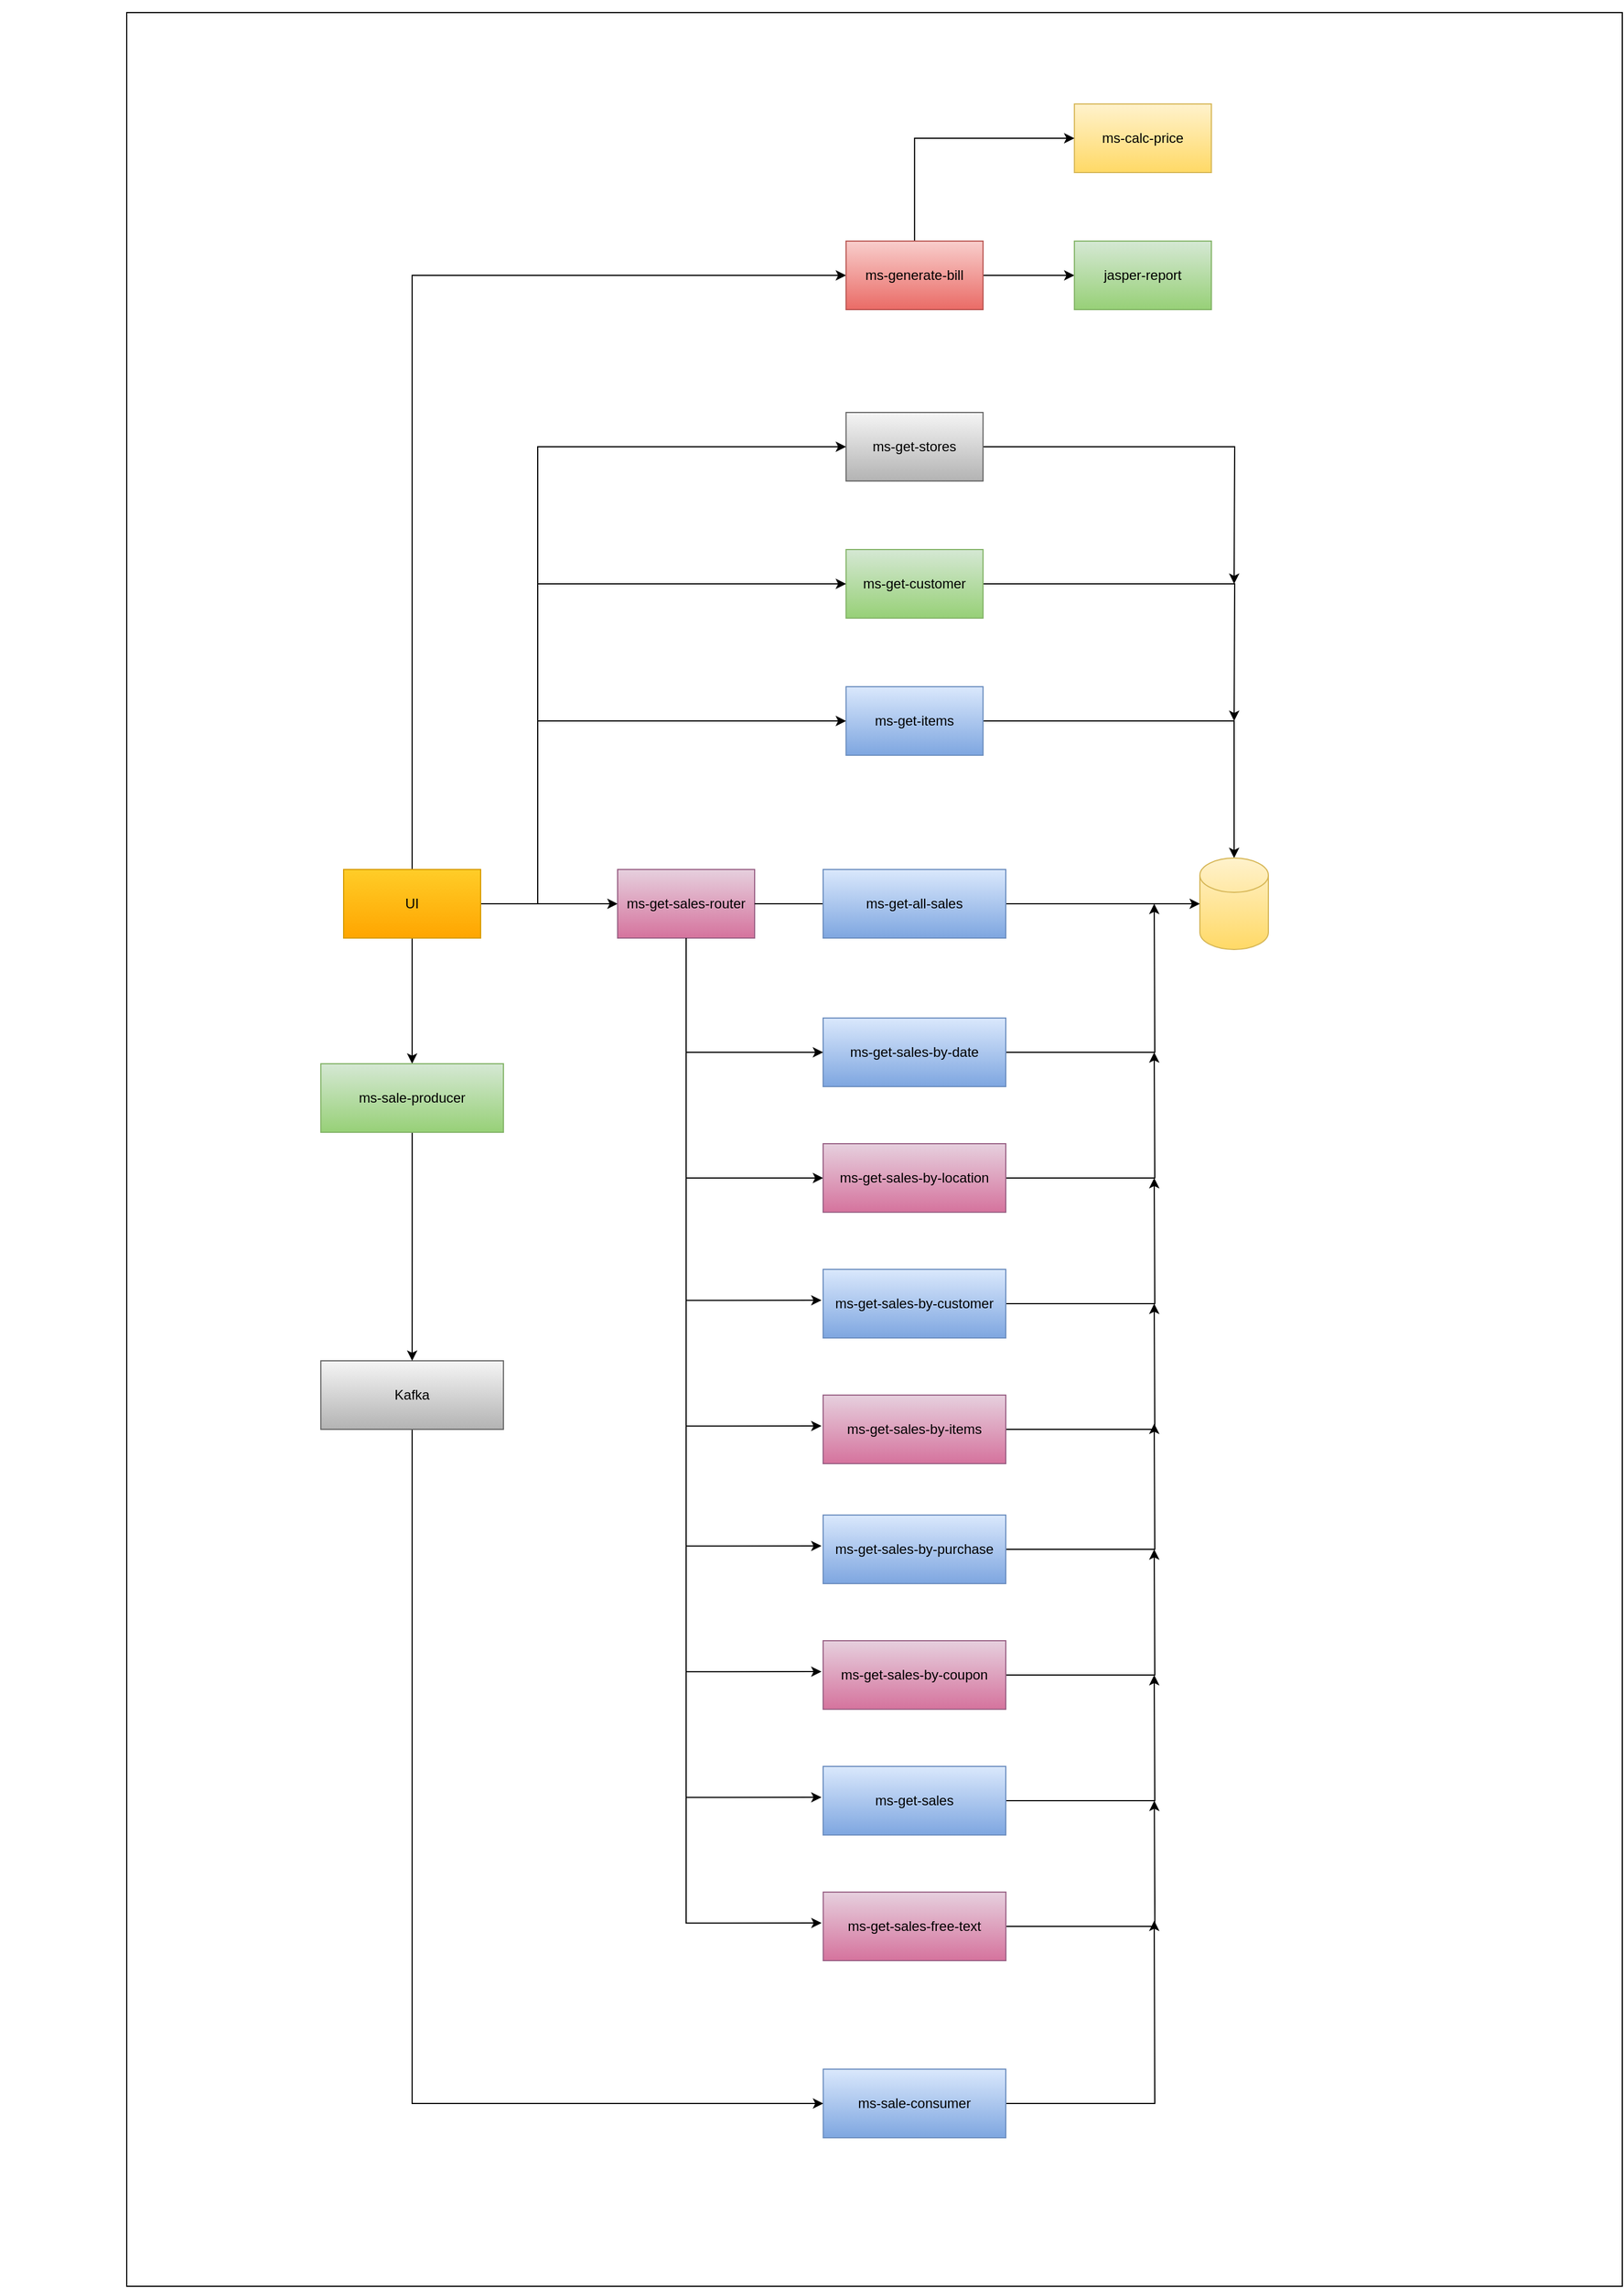 <mxfile version="22.0.6" type="device">
  <diagram name="Page-1" id="LnwlIgTbzqFxvhUvmdAp">
    <mxGraphModel dx="1242" dy="746" grid="1" gridSize="10" guides="1" tooltips="1" connect="1" arrows="1" fold="1" page="1" pageScale="1" pageWidth="1920" pageHeight="1200" math="0" shadow="0">
      <root>
        <mxCell id="0" />
        <mxCell id="1" parent="0" />
        <mxCell id="n_p32m99cEEpmiuZ1xKt-49" value="" style="rounded=0;whiteSpace=wrap;html=1;" parent="1" vertex="1">
          <mxGeometry x="110" y="10" width="1310" height="1990" as="geometry" />
        </mxCell>
        <mxCell id="n_p32m99cEEpmiuZ1xKt-35" style="edgeStyle=orthogonalEdgeStyle;rounded=0;orthogonalLoop=1;jettySize=auto;html=1;" parent="1" source="k_AekQBZjhVLjZ5sFI8h-2" edge="1">
          <mxGeometry relative="1" as="geometry">
            <mxPoint x="1080" y="510" as="targetPoint" />
          </mxGeometry>
        </mxCell>
        <mxCell id="k_AekQBZjhVLjZ5sFI8h-2" value="ms-get-stores" style="rounded=0;whiteSpace=wrap;html=1;fillColor=#f5f5f5;gradientColor=#b3b3b3;strokeColor=#666666;" parent="1" vertex="1">
          <mxGeometry x="740.09" y="360" width="120" height="60" as="geometry" />
        </mxCell>
        <mxCell id="n_p32m99cEEpmiuZ1xKt-33" style="edgeStyle=orthogonalEdgeStyle;rounded=0;orthogonalLoop=1;jettySize=auto;html=1;" parent="1" source="k_AekQBZjhVLjZ5sFI8h-3" edge="1">
          <mxGeometry relative="1" as="geometry">
            <mxPoint x="1080" y="630" as="targetPoint" />
          </mxGeometry>
        </mxCell>
        <mxCell id="k_AekQBZjhVLjZ5sFI8h-3" value="ms-get-customer" style="rounded=0;whiteSpace=wrap;html=1;fillColor=#d5e8d4;gradientColor=#97d077;strokeColor=#82b366;" parent="1" vertex="1">
          <mxGeometry x="740.09" y="480" width="120" height="60" as="geometry" />
        </mxCell>
        <mxCell id="n_p32m99cEEpmiuZ1xKt-31" style="edgeStyle=orthogonalEdgeStyle;rounded=0;orthogonalLoop=1;jettySize=auto;html=1;" parent="1" source="k_AekQBZjhVLjZ5sFI8h-4" target="k_AekQBZjhVLjZ5sFI8h-16" edge="1">
          <mxGeometry relative="1" as="geometry" />
        </mxCell>
        <mxCell id="k_AekQBZjhVLjZ5sFI8h-4" value="ms-get-items" style="rounded=0;whiteSpace=wrap;html=1;fillColor=#dae8fc;gradientColor=#7ea6e0;strokeColor=#6c8ebf;" parent="1" vertex="1">
          <mxGeometry x="740.09" y="600" width="120" height="60" as="geometry" />
        </mxCell>
        <mxCell id="k_AekQBZjhVLjZ5sFI8h-5" value="ms-calc-price" style="rounded=0;whiteSpace=wrap;html=1;fillColor=#fff2cc;gradientColor=#ffd966;strokeColor=#d6b656;" parent="1" vertex="1">
          <mxGeometry x="940.09" y="90" width="120" height="60" as="geometry" />
        </mxCell>
        <mxCell id="n_p32m99cEEpmiuZ1xKt-2" style="edgeStyle=orthogonalEdgeStyle;rounded=0;orthogonalLoop=1;jettySize=auto;html=1;entryX=0;entryY=0.5;entryDx=0;entryDy=0;" parent="1" source="k_AekQBZjhVLjZ5sFI8h-6" target="n_p32m99cEEpmiuZ1xKt-1" edge="1">
          <mxGeometry relative="1" as="geometry" />
        </mxCell>
        <mxCell id="n_p32m99cEEpmiuZ1xKt-30" style="edgeStyle=orthogonalEdgeStyle;rounded=0;orthogonalLoop=1;jettySize=auto;html=1;entryX=0;entryY=0.5;entryDx=0;entryDy=0;" parent="1" target="k_AekQBZjhVLjZ5sFI8h-4" edge="1">
          <mxGeometry relative="1" as="geometry">
            <mxPoint x="420" y="790" as="sourcePoint" />
            <Array as="points">
              <mxPoint x="470" y="790" />
              <mxPoint x="470" y="630" />
            </Array>
          </mxGeometry>
        </mxCell>
        <mxCell id="n_p32m99cEEpmiuZ1xKt-32" style="edgeStyle=orthogonalEdgeStyle;rounded=0;orthogonalLoop=1;jettySize=auto;html=1;entryX=0;entryY=0.5;entryDx=0;entryDy=0;" parent="1" source="k_AekQBZjhVLjZ5sFI8h-6" target="k_AekQBZjhVLjZ5sFI8h-3" edge="1">
          <mxGeometry relative="1" as="geometry">
            <Array as="points">
              <mxPoint x="470" y="790" />
              <mxPoint x="470" y="510" />
            </Array>
          </mxGeometry>
        </mxCell>
        <mxCell id="n_p32m99cEEpmiuZ1xKt-34" style="edgeStyle=orthogonalEdgeStyle;rounded=0;orthogonalLoop=1;jettySize=auto;html=1;entryX=0;entryY=0.5;entryDx=0;entryDy=0;" parent="1" source="k_AekQBZjhVLjZ5sFI8h-6" target="k_AekQBZjhVLjZ5sFI8h-2" edge="1">
          <mxGeometry relative="1" as="geometry">
            <Array as="points">
              <mxPoint x="470" y="790" />
              <mxPoint x="470" y="390" />
            </Array>
          </mxGeometry>
        </mxCell>
        <mxCell id="n_p32m99cEEpmiuZ1xKt-36" style="edgeStyle=orthogonalEdgeStyle;rounded=0;orthogonalLoop=1;jettySize=auto;html=1;entryX=0;entryY=0.5;entryDx=0;entryDy=0;" parent="1" source="k_AekQBZjhVLjZ5sFI8h-6" target="k_AekQBZjhVLjZ5sFI8h-7" edge="1">
          <mxGeometry relative="1" as="geometry">
            <mxPoint x="360" y="220" as="targetPoint" />
            <Array as="points">
              <mxPoint x="360" y="240" />
            </Array>
          </mxGeometry>
        </mxCell>
        <mxCell id="n_p32m99cEEpmiuZ1xKt-47" style="edgeStyle=orthogonalEdgeStyle;rounded=0;orthogonalLoop=1;jettySize=auto;html=1;entryX=0.5;entryY=0;entryDx=0;entryDy=0;" parent="1" source="k_AekQBZjhVLjZ5sFI8h-6" target="n_p32m99cEEpmiuZ1xKt-45" edge="1">
          <mxGeometry relative="1" as="geometry" />
        </mxCell>
        <mxCell id="k_AekQBZjhVLjZ5sFI8h-6" value="UI" style="rounded=0;whiteSpace=wrap;html=1;fillColor=#ffcd28;gradientColor=#ffa500;strokeColor=#d79b00;" parent="1" vertex="1">
          <mxGeometry x="300" y="760" width="120" height="60" as="geometry" />
        </mxCell>
        <mxCell id="k_AekQBZjhVLjZ5sFI8h-15" style="edgeStyle=orthogonalEdgeStyle;rounded=0;orthogonalLoop=1;jettySize=auto;html=1;entryX=0;entryY=0.5;entryDx=0;entryDy=0;" parent="1" source="k_AekQBZjhVLjZ5sFI8h-7" target="k_AekQBZjhVLjZ5sFI8h-14" edge="1">
          <mxGeometry relative="1" as="geometry" />
        </mxCell>
        <mxCell id="n_p32m99cEEpmiuZ1xKt-38" style="edgeStyle=orthogonalEdgeStyle;rounded=0;orthogonalLoop=1;jettySize=auto;html=1;exitX=0.5;exitY=0;exitDx=0;exitDy=0;entryX=0;entryY=0.5;entryDx=0;entryDy=0;" parent="1" source="k_AekQBZjhVLjZ5sFI8h-7" target="k_AekQBZjhVLjZ5sFI8h-5" edge="1">
          <mxGeometry relative="1" as="geometry" />
        </mxCell>
        <mxCell id="k_AekQBZjhVLjZ5sFI8h-7" value="ms-generate-bill" style="rounded=0;whiteSpace=wrap;html=1;fillColor=#f8cecc;gradientColor=#ea6b66;strokeColor=#b85450;" parent="1" vertex="1">
          <mxGeometry x="740.09" y="210" width="120" height="60" as="geometry" />
        </mxCell>
        <mxCell id="k_AekQBZjhVLjZ5sFI8h-14" value="jasper-report" style="rounded=0;whiteSpace=wrap;html=1;fillColor=#d5e8d4;gradientColor=#97d077;strokeColor=#82b366;" parent="1" vertex="1">
          <mxGeometry x="940.09" y="210" width="120" height="60" as="geometry" />
        </mxCell>
        <mxCell id="k_AekQBZjhVLjZ5sFI8h-16" value="" style="shape=cylinder3;whiteSpace=wrap;html=1;boundedLbl=1;backgroundOutline=1;size=15;fillColor=#fff2cc;gradientColor=#ffd966;strokeColor=#d6b656;" parent="1" vertex="1">
          <mxGeometry x="1050" y="750" width="60" height="80" as="geometry" />
        </mxCell>
        <mxCell id="n_p32m99cEEpmiuZ1xKt-44" style="edgeStyle=orthogonalEdgeStyle;rounded=0;orthogonalLoop=1;jettySize=auto;html=1;" parent="1" source="k_AekQBZjhVLjZ5sFI8h-20" edge="1">
          <mxGeometry relative="1" as="geometry">
            <mxPoint x="1010" y="1680" as="targetPoint" />
          </mxGeometry>
        </mxCell>
        <mxCell id="k_AekQBZjhVLjZ5sFI8h-20" value="ms-sale-consumer" style="rounded=0;whiteSpace=wrap;html=1;fillColor=#dae8fc;gradientColor=#7ea6e0;strokeColor=#6c8ebf;" parent="1" vertex="1">
          <mxGeometry x="720.09" y="1810" width="159.91" height="60" as="geometry" />
        </mxCell>
        <mxCell id="k_AekQBZjhVLjZ5sFI8h-23" value="" style="whiteSpace=wrap;html=1;aspect=fixed;" parent="1" vertex="1">
          <mxGeometry width="90" as="geometry" />
        </mxCell>
        <mxCell id="n_p32m99cEEpmiuZ1xKt-8" style="edgeStyle=orthogonalEdgeStyle;rounded=0;orthogonalLoop=1;jettySize=auto;html=1;entryX=0;entryY=0.5;entryDx=0;entryDy=0;" parent="1" source="n_p32m99cEEpmiuZ1xKt-1" target="n_p32m99cEEpmiuZ1xKt-7" edge="1">
          <mxGeometry relative="1" as="geometry">
            <Array as="points">
              <mxPoint x="600" y="1030" />
            </Array>
          </mxGeometry>
        </mxCell>
        <mxCell id="n_p32m99cEEpmiuZ1xKt-11" style="edgeStyle=orthogonalEdgeStyle;rounded=0;orthogonalLoop=1;jettySize=auto;html=1;entryX=-0.009;entryY=0.451;entryDx=0;entryDy=0;entryPerimeter=0;" parent="1" target="n_p32m99cEEpmiuZ1xKt-10" edge="1">
          <mxGeometry relative="1" as="geometry">
            <mxPoint x="540" y="790" as="sourcePoint" />
            <mxPoint x="713" y="1138" as="targetPoint" />
            <Array as="points">
              <mxPoint x="600" y="791" />
              <mxPoint x="600" y="1137" />
            </Array>
          </mxGeometry>
        </mxCell>
        <mxCell id="n_p32m99cEEpmiuZ1xKt-1" value="ms-get-sales-router" style="rounded=0;whiteSpace=wrap;html=1;fillColor=#e6d0de;gradientColor=#d5739d;strokeColor=#996185;" parent="1" vertex="1">
          <mxGeometry x="540" y="760" width="120" height="60" as="geometry" />
        </mxCell>
        <mxCell id="n_p32m99cEEpmiuZ1xKt-3" style="edgeStyle=orthogonalEdgeStyle;rounded=0;orthogonalLoop=1;jettySize=auto;html=1;entryX=0;entryY=0.5;entryDx=0;entryDy=0;entryPerimeter=0;" parent="1" source="n_p32m99cEEpmiuZ1xKt-1" target="k_AekQBZjhVLjZ5sFI8h-16" edge="1">
          <mxGeometry relative="1" as="geometry" />
        </mxCell>
        <mxCell id="n_p32m99cEEpmiuZ1xKt-6" style="edgeStyle=orthogonalEdgeStyle;rounded=0;orthogonalLoop=1;jettySize=auto;html=1;" parent="1" source="n_p32m99cEEpmiuZ1xKt-4" edge="1">
          <mxGeometry relative="1" as="geometry">
            <mxPoint x="1010" y="790" as="targetPoint" />
          </mxGeometry>
        </mxCell>
        <mxCell id="n_p32m99cEEpmiuZ1xKt-4" value="ms-get-sales-by-date" style="rounded=0;whiteSpace=wrap;html=1;fillColor=#dae8fc;gradientColor=#7ea6e0;strokeColor=#6c8ebf;" parent="1" vertex="1">
          <mxGeometry x="720" y="890" width="160" height="60" as="geometry" />
        </mxCell>
        <mxCell id="n_p32m99cEEpmiuZ1xKt-5" style="edgeStyle=orthogonalEdgeStyle;rounded=0;orthogonalLoop=1;jettySize=auto;html=1;entryX=0;entryY=0.5;entryDx=0;entryDy=0;" parent="1" target="n_p32m99cEEpmiuZ1xKt-4" edge="1">
          <mxGeometry relative="1" as="geometry">
            <mxPoint x="600" y="820" as="sourcePoint" />
            <mxPoint x="700" y="897.02" as="targetPoint" />
            <Array as="points">
              <mxPoint x="600" y="820" />
              <mxPoint x="600" y="920" />
            </Array>
          </mxGeometry>
        </mxCell>
        <mxCell id="n_p32m99cEEpmiuZ1xKt-9" style="edgeStyle=orthogonalEdgeStyle;rounded=0;orthogonalLoop=1;jettySize=auto;html=1;" parent="1" source="n_p32m99cEEpmiuZ1xKt-7" edge="1">
          <mxGeometry relative="1" as="geometry">
            <mxPoint x="1010" y="920" as="targetPoint" />
          </mxGeometry>
        </mxCell>
        <mxCell id="n_p32m99cEEpmiuZ1xKt-7" value="ms-get-sales-by-location" style="rounded=0;whiteSpace=wrap;html=1;fillColor=#e6d0de;gradientColor=#d5739d;strokeColor=#996185;" parent="1" vertex="1">
          <mxGeometry x="720" y="1000" width="160" height="60" as="geometry" />
        </mxCell>
        <mxCell id="n_p32m99cEEpmiuZ1xKt-12" style="edgeStyle=orthogonalEdgeStyle;rounded=0;orthogonalLoop=1;jettySize=auto;html=1;" parent="1" source="n_p32m99cEEpmiuZ1xKt-10" edge="1">
          <mxGeometry relative="1" as="geometry">
            <mxPoint x="1010" y="1030" as="targetPoint" />
          </mxGeometry>
        </mxCell>
        <mxCell id="n_p32m99cEEpmiuZ1xKt-10" value="ms-get-sales-by-customer" style="rounded=0;whiteSpace=wrap;html=1;fillColor=#dae8fc;gradientColor=#7ea6e0;strokeColor=#6c8ebf;" parent="1" vertex="1">
          <mxGeometry x="720" y="1110" width="160" height="60" as="geometry" />
        </mxCell>
        <mxCell id="n_p32m99cEEpmiuZ1xKt-14" style="edgeStyle=orthogonalEdgeStyle;rounded=0;orthogonalLoop=1;jettySize=auto;html=1;entryX=-0.009;entryY=0.451;entryDx=0;entryDy=0;entryPerimeter=0;exitX=0.5;exitY=1;exitDx=0;exitDy=0;" parent="1" source="n_p32m99cEEpmiuZ1xKt-1" target="n_p32m99cEEpmiuZ1xKt-16" edge="1">
          <mxGeometry relative="1" as="geometry">
            <mxPoint x="540" y="900" as="sourcePoint" />
            <mxPoint x="713" y="1248" as="targetPoint" />
            <Array as="points">
              <mxPoint x="600" y="1247" />
            </Array>
          </mxGeometry>
        </mxCell>
        <mxCell id="n_p32m99cEEpmiuZ1xKt-15" style="edgeStyle=orthogonalEdgeStyle;rounded=0;orthogonalLoop=1;jettySize=auto;html=1;" parent="1" source="n_p32m99cEEpmiuZ1xKt-16" edge="1">
          <mxGeometry relative="1" as="geometry">
            <mxPoint x="1010" y="1140" as="targetPoint" />
          </mxGeometry>
        </mxCell>
        <mxCell id="n_p32m99cEEpmiuZ1xKt-16" value="ms-get-sales-by-items" style="rounded=0;whiteSpace=wrap;html=1;fillColor=#e6d0de;gradientColor=#d5739d;strokeColor=#996185;" parent="1" vertex="1">
          <mxGeometry x="720" y="1220" width="160" height="60" as="geometry" />
        </mxCell>
        <mxCell id="n_p32m99cEEpmiuZ1xKt-17" style="edgeStyle=orthogonalEdgeStyle;rounded=0;orthogonalLoop=1;jettySize=auto;html=1;entryX=-0.009;entryY=0.451;entryDx=0;entryDy=0;entryPerimeter=0;exitX=0.5;exitY=1;exitDx=0;exitDy=0;" parent="1" source="n_p32m99cEEpmiuZ1xKt-1" target="n_p32m99cEEpmiuZ1xKt-19" edge="1">
          <mxGeometry relative="1" as="geometry">
            <mxPoint x="540" y="1005" as="sourcePoint" />
            <mxPoint x="713" y="1353" as="targetPoint" />
            <Array as="points">
              <mxPoint x="600" y="1352" />
            </Array>
          </mxGeometry>
        </mxCell>
        <mxCell id="n_p32m99cEEpmiuZ1xKt-18" style="edgeStyle=orthogonalEdgeStyle;rounded=0;orthogonalLoop=1;jettySize=auto;html=1;" parent="1" source="n_p32m99cEEpmiuZ1xKt-19" edge="1">
          <mxGeometry relative="1" as="geometry">
            <mxPoint x="1010" y="1245" as="targetPoint" />
          </mxGeometry>
        </mxCell>
        <mxCell id="n_p32m99cEEpmiuZ1xKt-19" value="ms-get-sales-by-purchase" style="rounded=0;whiteSpace=wrap;html=1;fillColor=#dae8fc;gradientColor=#7ea6e0;strokeColor=#6c8ebf;" parent="1" vertex="1">
          <mxGeometry x="720" y="1325" width="160" height="60" as="geometry" />
        </mxCell>
        <mxCell id="n_p32m99cEEpmiuZ1xKt-20" style="edgeStyle=orthogonalEdgeStyle;rounded=0;orthogonalLoop=1;jettySize=auto;html=1;entryX=-0.009;entryY=0.451;entryDx=0;entryDy=0;entryPerimeter=0;exitX=0.5;exitY=1;exitDx=0;exitDy=0;" parent="1" source="n_p32m99cEEpmiuZ1xKt-1" target="n_p32m99cEEpmiuZ1xKt-22" edge="1">
          <mxGeometry relative="1" as="geometry">
            <mxPoint x="600" y="1035" as="sourcePoint" />
            <mxPoint x="713" y="1463" as="targetPoint" />
            <Array as="points">
              <mxPoint x="600" y="1462" />
            </Array>
          </mxGeometry>
        </mxCell>
        <mxCell id="n_p32m99cEEpmiuZ1xKt-21" style="edgeStyle=orthogonalEdgeStyle;rounded=0;orthogonalLoop=1;jettySize=auto;html=1;" parent="1" source="n_p32m99cEEpmiuZ1xKt-22" edge="1">
          <mxGeometry relative="1" as="geometry">
            <mxPoint x="1010" y="1355" as="targetPoint" />
          </mxGeometry>
        </mxCell>
        <mxCell id="n_p32m99cEEpmiuZ1xKt-22" value="ms-get-sales-by-coupon" style="rounded=0;whiteSpace=wrap;html=1;fillColor=#e6d0de;gradientColor=#d5739d;strokeColor=#996185;" parent="1" vertex="1">
          <mxGeometry x="720" y="1435" width="160" height="60" as="geometry" />
        </mxCell>
        <mxCell id="n_p32m99cEEpmiuZ1xKt-24" style="edgeStyle=orthogonalEdgeStyle;rounded=0;orthogonalLoop=1;jettySize=auto;html=1;entryX=-0.009;entryY=0.451;entryDx=0;entryDy=0;entryPerimeter=0;exitX=0.5;exitY=1;exitDx=0;exitDy=0;" parent="1" source="n_p32m99cEEpmiuZ1xKt-1" target="n_p32m99cEEpmiuZ1xKt-26" edge="1">
          <mxGeometry relative="1" as="geometry">
            <mxPoint x="600" y="930" as="sourcePoint" />
            <mxPoint x="713" y="1573" as="targetPoint" />
            <Array as="points">
              <mxPoint x="600" y="1572" />
            </Array>
          </mxGeometry>
        </mxCell>
        <mxCell id="n_p32m99cEEpmiuZ1xKt-25" style="edgeStyle=orthogonalEdgeStyle;rounded=0;orthogonalLoop=1;jettySize=auto;html=1;" parent="1" source="n_p32m99cEEpmiuZ1xKt-26" edge="1">
          <mxGeometry relative="1" as="geometry">
            <mxPoint x="1010" y="1465" as="targetPoint" />
          </mxGeometry>
        </mxCell>
        <mxCell id="n_p32m99cEEpmiuZ1xKt-26" value="ms-get-sales" style="rounded=0;whiteSpace=wrap;html=1;fillColor=#dae8fc;gradientColor=#7ea6e0;strokeColor=#6c8ebf;" parent="1" vertex="1">
          <mxGeometry x="720" y="1545" width="160" height="60" as="geometry" />
        </mxCell>
        <mxCell id="n_p32m99cEEpmiuZ1xKt-27" style="edgeStyle=orthogonalEdgeStyle;rounded=0;orthogonalLoop=1;jettySize=auto;html=1;entryX=-0.009;entryY=0.451;entryDx=0;entryDy=0;entryPerimeter=0;exitX=0.5;exitY=1;exitDx=0;exitDy=0;" parent="1" source="n_p32m99cEEpmiuZ1xKt-1" target="n_p32m99cEEpmiuZ1xKt-29" edge="1">
          <mxGeometry relative="1" as="geometry">
            <mxPoint x="600.09" y="930" as="sourcePoint" />
            <mxPoint x="713.09" y="1683" as="targetPoint" />
            <Array as="points">
              <mxPoint x="600" y="1682" />
            </Array>
          </mxGeometry>
        </mxCell>
        <mxCell id="n_p32m99cEEpmiuZ1xKt-28" style="edgeStyle=orthogonalEdgeStyle;rounded=0;orthogonalLoop=1;jettySize=auto;html=1;" parent="1" source="n_p32m99cEEpmiuZ1xKt-29" edge="1">
          <mxGeometry relative="1" as="geometry">
            <mxPoint x="1010.09" y="1575" as="targetPoint" />
          </mxGeometry>
        </mxCell>
        <mxCell id="n_p32m99cEEpmiuZ1xKt-29" value="ms-get-sales-free-text" style="rounded=0;whiteSpace=wrap;html=1;fillColor=#e6d0de;gradientColor=#d5739d;strokeColor=#996185;" parent="1" vertex="1">
          <mxGeometry x="720.09" y="1655" width="160" height="60" as="geometry" />
        </mxCell>
        <mxCell id="n_p32m99cEEpmiuZ1xKt-43" style="edgeStyle=orthogonalEdgeStyle;rounded=0;orthogonalLoop=1;jettySize=auto;html=1;entryX=0;entryY=0.5;entryDx=0;entryDy=0;exitX=0.5;exitY=1;exitDx=0;exitDy=0;" parent="1" source="n_p32m99cEEpmiuZ1xKt-41" target="k_AekQBZjhVLjZ5sFI8h-20" edge="1">
          <mxGeometry relative="1" as="geometry">
            <mxPoint x="360" y="1260" as="sourcePoint" />
            <Array as="points">
              <mxPoint x="360" y="1840" />
            </Array>
          </mxGeometry>
        </mxCell>
        <mxCell id="n_p32m99cEEpmiuZ1xKt-41" value="Kafka" style="rounded=0;whiteSpace=wrap;html=1;fillColor=#f5f5f5;gradientColor=#b3b3b3;strokeColor=#666666;" parent="1" vertex="1">
          <mxGeometry x="280.05" y="1190" width="159.91" height="60" as="geometry" />
        </mxCell>
        <mxCell id="n_p32m99cEEpmiuZ1xKt-48" style="edgeStyle=orthogonalEdgeStyle;rounded=0;orthogonalLoop=1;jettySize=auto;html=1;entryX=0.5;entryY=0;entryDx=0;entryDy=0;" parent="1" source="n_p32m99cEEpmiuZ1xKt-45" target="n_p32m99cEEpmiuZ1xKt-41" edge="1">
          <mxGeometry relative="1" as="geometry" />
        </mxCell>
        <mxCell id="n_p32m99cEEpmiuZ1xKt-45" value="ms-sale-producer" style="rounded=0;whiteSpace=wrap;html=1;fillColor=#d5e8d4;gradientColor=#97d077;strokeColor=#82b366;" parent="1" vertex="1">
          <mxGeometry x="280.05" y="930" width="159.91" height="60" as="geometry" />
        </mxCell>
        <mxCell id="oRM4DhLdFYv9oafPMZ9c-1" value="ms-get-all-sales" style="rounded=0;whiteSpace=wrap;html=1;fillColor=#dae8fc;gradientColor=#7ea6e0;strokeColor=#6c8ebf;" vertex="1" parent="1">
          <mxGeometry x="720" y="760" width="160" height="60" as="geometry" />
        </mxCell>
      </root>
    </mxGraphModel>
  </diagram>
</mxfile>
